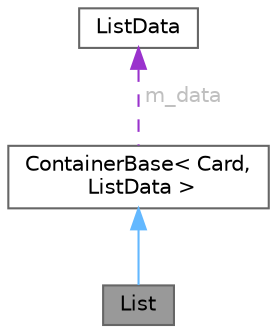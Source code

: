 digraph "List"
{
 // LATEX_PDF_SIZE
  bgcolor="transparent";
  edge [fontname=Helvetica,fontsize=10,labelfontname=Helvetica,labelfontsize=10];
  node [fontname=Helvetica,fontsize=10,shape=box,height=0.2,width=0.4];
  Node1 [id="Node000001",label="List",height=0.2,width=0.4,color="gray40", fillcolor="grey60", style="filled", fontcolor="black",tooltip="List class representing a list of cards."];
  Node2 -> Node1 [id="edge1_Node000001_Node000002",dir="back",color="steelblue1",style="solid",tooltip=" "];
  Node2 [id="Node000002",label="ContainerBase\< Card,\l ListData \>",height=0.2,width=0.4,color="gray40", fillcolor="white", style="filled",URL="$classContainerBase.html",tooltip=" "];
  Node3 -> Node2 [id="edge2_Node000002_Node000003",dir="back",color="darkorchid3",style="dashed",tooltip=" ",label=" m_data",fontcolor="grey" ];
  Node3 [id="Node000003",label="ListData",height=0.2,width=0.4,color="gray40", fillcolor="white", style="filled",URL="$structListData.html",tooltip="Data held by a list."];
}
